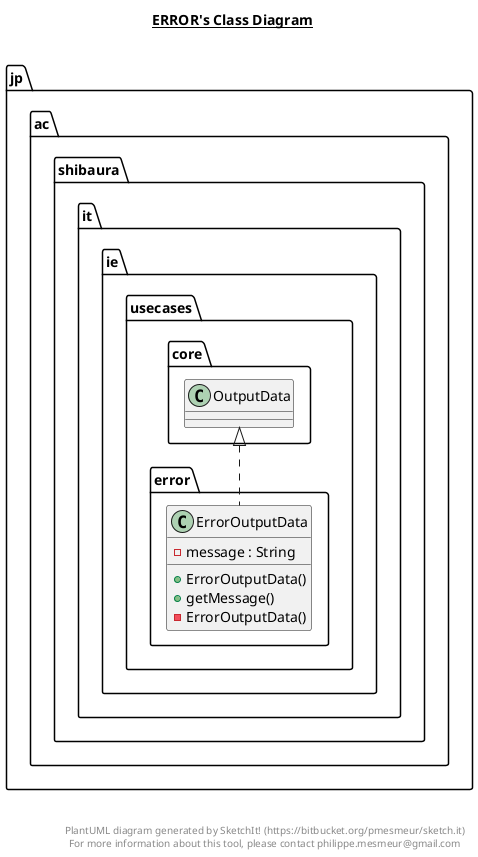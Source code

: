 @startuml

title __ERROR's Class Diagram__\n

  namespace jp.ac.shibaura.it.ie {
    namespace usecases.error {
      class jp.ac.shibaura.it.ie.usecases.error.ErrorOutputData {
          - message : String
          + ErrorOutputData()
          + getMessage()
          - ErrorOutputData()
      }
    }
  }
  

  jp.ac.shibaura.it.ie.usecases.error.ErrorOutputData .up.|> jp.ac.shibaura.it.ie.usecases.core.OutputData


right footer


PlantUML diagram generated by SketchIt! (https://bitbucket.org/pmesmeur/sketch.it)
For more information about this tool, please contact philippe.mesmeur@gmail.com
endfooter

@enduml
